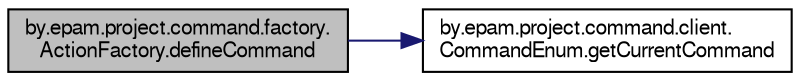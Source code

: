 digraph "by.epam.project.command.factory.ActionFactory.defineCommand"
{
  bgcolor="transparent";
  edge [fontname="FreeSans",fontsize="10",labelfontname="FreeSans",labelfontsize="10"];
  node [fontname="FreeSans",fontsize="10",shape=record];
  rankdir="LR";
  Node1 [label="by.epam.project.command.factory.\lActionFactory.defineCommand",height=0.2,width=0.4,color="black", fillcolor="grey75", style="filled", fontcolor="black"];
  Node1 -> Node2 [color="midnightblue",fontsize="10",style="solid",fontname="FreeSans"];
  Node2 [label="by.epam.project.command.client.\lCommandEnum.getCurrentCommand",height=0.2,width=0.4,color="black",URL="$enumby_1_1epam_1_1project_1_1command_1_1client_1_1_command_enum_a8673163b5d70a41ed85328f7e9a01dc4.html#a8673163b5d70a41ed85328f7e9a01dc4"];
}
